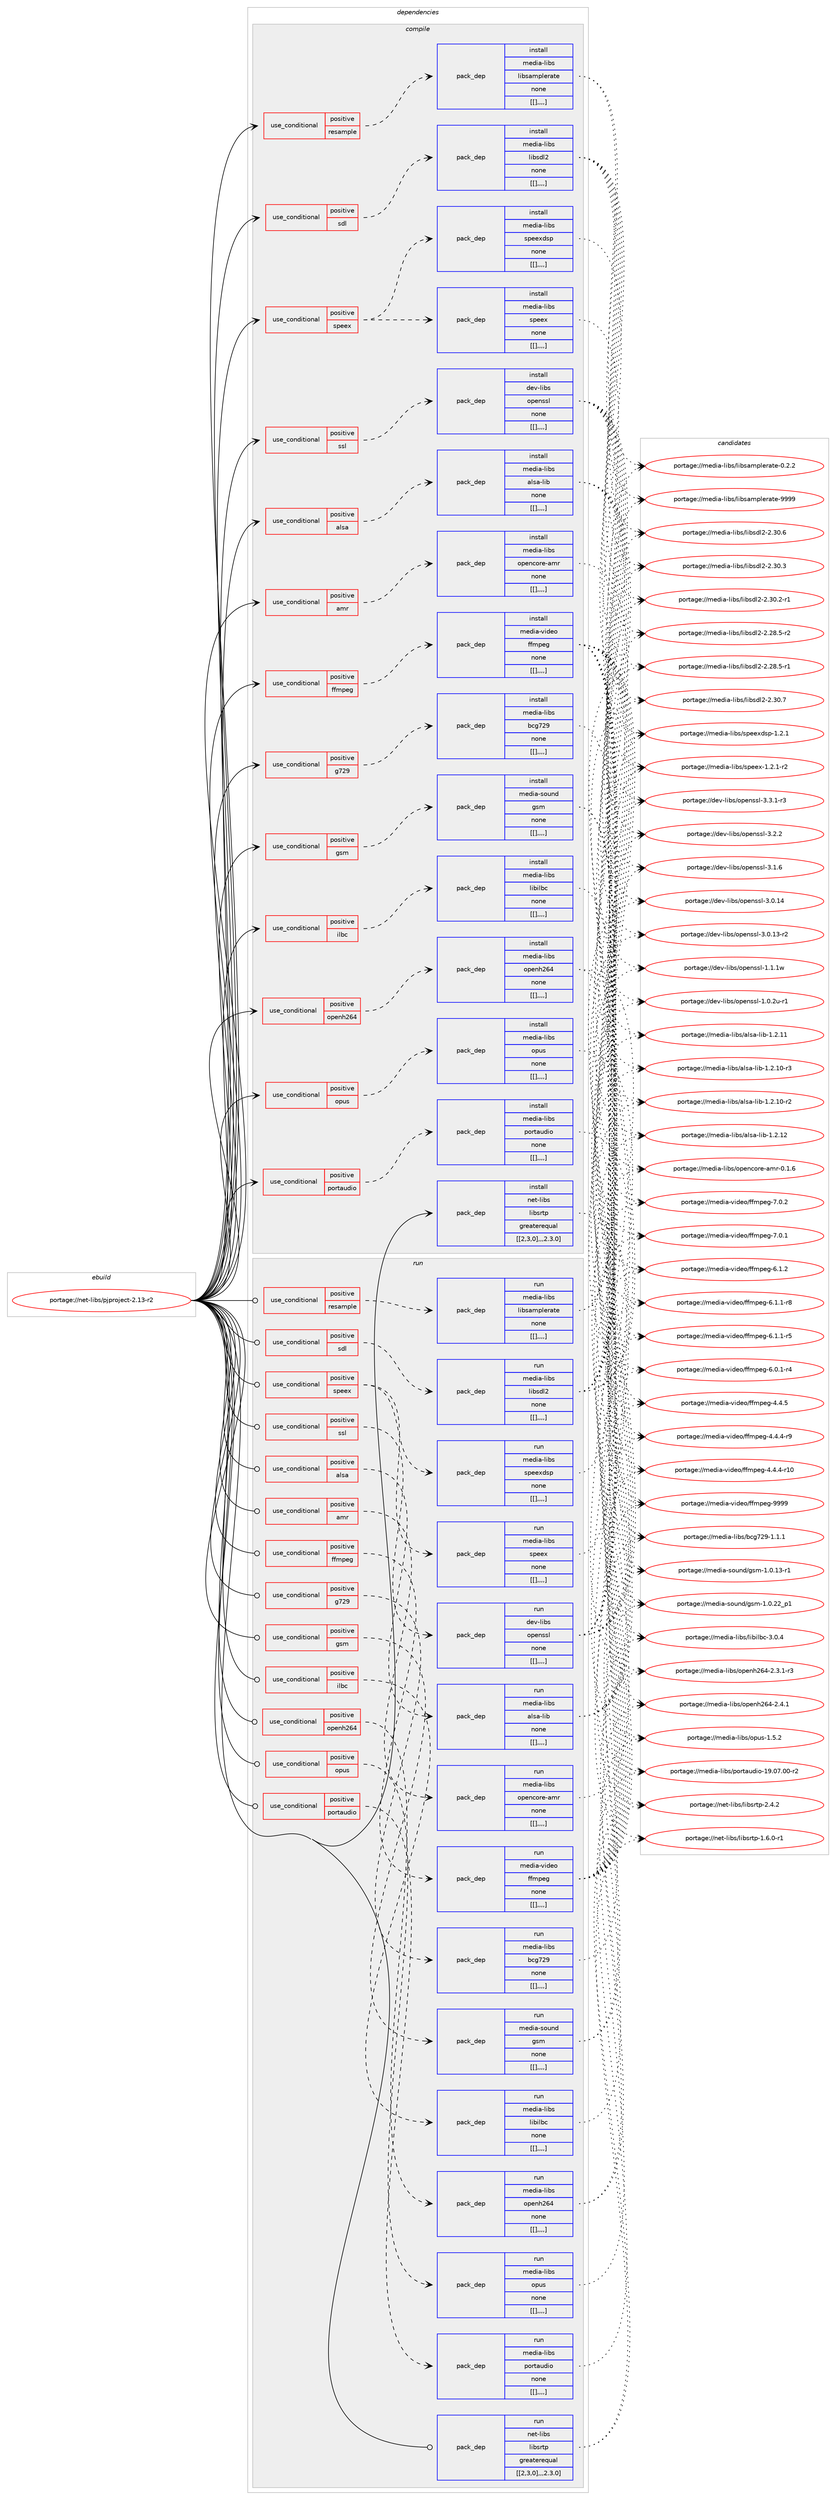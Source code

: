 digraph prolog {

# *************
# Graph options
# *************

newrank=true;
concentrate=true;
compound=true;
graph [rankdir=LR,fontname=Helvetica,fontsize=10,ranksep=1.5];#, ranksep=2.5, nodesep=0.2];
edge  [arrowhead=vee];
node  [fontname=Helvetica,fontsize=10];

# **********
# The ebuild
# **********

subgraph cluster_leftcol {
color=gray;
label=<<i>ebuild</i>>;
id [label="portage://net-libs/pjproject-2.13-r2", color=red, width=4, href="../net-libs/pjproject-2.13-r2.svg"];
}

# ****************
# The dependencies
# ****************

subgraph cluster_midcol {
color=gray;
label=<<i>dependencies</i>>;
subgraph cluster_compile {
fillcolor="#eeeeee";
style=filled;
label=<<i>compile</i>>;
subgraph cond99229 {
dependency380395 [label=<<TABLE BORDER="0" CELLBORDER="1" CELLSPACING="0" CELLPADDING="4"><TR><TD ROWSPAN="3" CELLPADDING="10">use_conditional</TD></TR><TR><TD>positive</TD></TR><TR><TD>alsa</TD></TR></TABLE>>, shape=none, color=red];
subgraph pack278345 {
dependency380396 [label=<<TABLE BORDER="0" CELLBORDER="1" CELLSPACING="0" CELLPADDING="4" WIDTH="220"><TR><TD ROWSPAN="6" CELLPADDING="30">pack_dep</TD></TR><TR><TD WIDTH="110">install</TD></TR><TR><TD>media-libs</TD></TR><TR><TD>alsa-lib</TD></TR><TR><TD>none</TD></TR><TR><TD>[[],,,,]</TD></TR></TABLE>>, shape=none, color=blue];
}
dependency380395:e -> dependency380396:w [weight=20,style="dashed",arrowhead="vee"];
}
id:e -> dependency380395:w [weight=20,style="solid",arrowhead="vee"];
subgraph cond99230 {
dependency380397 [label=<<TABLE BORDER="0" CELLBORDER="1" CELLSPACING="0" CELLPADDING="4"><TR><TD ROWSPAN="3" CELLPADDING="10">use_conditional</TD></TR><TR><TD>positive</TD></TR><TR><TD>amr</TD></TR></TABLE>>, shape=none, color=red];
subgraph pack278346 {
dependency380398 [label=<<TABLE BORDER="0" CELLBORDER="1" CELLSPACING="0" CELLPADDING="4" WIDTH="220"><TR><TD ROWSPAN="6" CELLPADDING="30">pack_dep</TD></TR><TR><TD WIDTH="110">install</TD></TR><TR><TD>media-libs</TD></TR><TR><TD>opencore-amr</TD></TR><TR><TD>none</TD></TR><TR><TD>[[],,,,]</TD></TR></TABLE>>, shape=none, color=blue];
}
dependency380397:e -> dependency380398:w [weight=20,style="dashed",arrowhead="vee"];
}
id:e -> dependency380397:w [weight=20,style="solid",arrowhead="vee"];
subgraph cond99231 {
dependency380399 [label=<<TABLE BORDER="0" CELLBORDER="1" CELLSPACING="0" CELLPADDING="4"><TR><TD ROWSPAN="3" CELLPADDING="10">use_conditional</TD></TR><TR><TD>positive</TD></TR><TR><TD>ffmpeg</TD></TR></TABLE>>, shape=none, color=red];
subgraph pack278347 {
dependency380400 [label=<<TABLE BORDER="0" CELLBORDER="1" CELLSPACING="0" CELLPADDING="4" WIDTH="220"><TR><TD ROWSPAN="6" CELLPADDING="30">pack_dep</TD></TR><TR><TD WIDTH="110">install</TD></TR><TR><TD>media-video</TD></TR><TR><TD>ffmpeg</TD></TR><TR><TD>none</TD></TR><TR><TD>[[],,,,]</TD></TR></TABLE>>, shape=none, color=blue];
}
dependency380399:e -> dependency380400:w [weight=20,style="dashed",arrowhead="vee"];
}
id:e -> dependency380399:w [weight=20,style="solid",arrowhead="vee"];
subgraph cond99232 {
dependency380401 [label=<<TABLE BORDER="0" CELLBORDER="1" CELLSPACING="0" CELLPADDING="4"><TR><TD ROWSPAN="3" CELLPADDING="10">use_conditional</TD></TR><TR><TD>positive</TD></TR><TR><TD>g729</TD></TR></TABLE>>, shape=none, color=red];
subgraph pack278348 {
dependency380402 [label=<<TABLE BORDER="0" CELLBORDER="1" CELLSPACING="0" CELLPADDING="4" WIDTH="220"><TR><TD ROWSPAN="6" CELLPADDING="30">pack_dep</TD></TR><TR><TD WIDTH="110">install</TD></TR><TR><TD>media-libs</TD></TR><TR><TD>bcg729</TD></TR><TR><TD>none</TD></TR><TR><TD>[[],,,,]</TD></TR></TABLE>>, shape=none, color=blue];
}
dependency380401:e -> dependency380402:w [weight=20,style="dashed",arrowhead="vee"];
}
id:e -> dependency380401:w [weight=20,style="solid",arrowhead="vee"];
subgraph cond99233 {
dependency380403 [label=<<TABLE BORDER="0" CELLBORDER="1" CELLSPACING="0" CELLPADDING="4"><TR><TD ROWSPAN="3" CELLPADDING="10">use_conditional</TD></TR><TR><TD>positive</TD></TR><TR><TD>gsm</TD></TR></TABLE>>, shape=none, color=red];
subgraph pack278349 {
dependency380404 [label=<<TABLE BORDER="0" CELLBORDER="1" CELLSPACING="0" CELLPADDING="4" WIDTH="220"><TR><TD ROWSPAN="6" CELLPADDING="30">pack_dep</TD></TR><TR><TD WIDTH="110">install</TD></TR><TR><TD>media-sound</TD></TR><TR><TD>gsm</TD></TR><TR><TD>none</TD></TR><TR><TD>[[],,,,]</TD></TR></TABLE>>, shape=none, color=blue];
}
dependency380403:e -> dependency380404:w [weight=20,style="dashed",arrowhead="vee"];
}
id:e -> dependency380403:w [weight=20,style="solid",arrowhead="vee"];
subgraph cond99234 {
dependency380405 [label=<<TABLE BORDER="0" CELLBORDER="1" CELLSPACING="0" CELLPADDING="4"><TR><TD ROWSPAN="3" CELLPADDING="10">use_conditional</TD></TR><TR><TD>positive</TD></TR><TR><TD>ilbc</TD></TR></TABLE>>, shape=none, color=red];
subgraph pack278350 {
dependency380406 [label=<<TABLE BORDER="0" CELLBORDER="1" CELLSPACING="0" CELLPADDING="4" WIDTH="220"><TR><TD ROWSPAN="6" CELLPADDING="30">pack_dep</TD></TR><TR><TD WIDTH="110">install</TD></TR><TR><TD>media-libs</TD></TR><TR><TD>libilbc</TD></TR><TR><TD>none</TD></TR><TR><TD>[[],,,,]</TD></TR></TABLE>>, shape=none, color=blue];
}
dependency380405:e -> dependency380406:w [weight=20,style="dashed",arrowhead="vee"];
}
id:e -> dependency380405:w [weight=20,style="solid",arrowhead="vee"];
subgraph cond99235 {
dependency380407 [label=<<TABLE BORDER="0" CELLBORDER="1" CELLSPACING="0" CELLPADDING="4"><TR><TD ROWSPAN="3" CELLPADDING="10">use_conditional</TD></TR><TR><TD>positive</TD></TR><TR><TD>openh264</TD></TR></TABLE>>, shape=none, color=red];
subgraph pack278351 {
dependency380408 [label=<<TABLE BORDER="0" CELLBORDER="1" CELLSPACING="0" CELLPADDING="4" WIDTH="220"><TR><TD ROWSPAN="6" CELLPADDING="30">pack_dep</TD></TR><TR><TD WIDTH="110">install</TD></TR><TR><TD>media-libs</TD></TR><TR><TD>openh264</TD></TR><TR><TD>none</TD></TR><TR><TD>[[],,,,]</TD></TR></TABLE>>, shape=none, color=blue];
}
dependency380407:e -> dependency380408:w [weight=20,style="dashed",arrowhead="vee"];
}
id:e -> dependency380407:w [weight=20,style="solid",arrowhead="vee"];
subgraph cond99236 {
dependency380409 [label=<<TABLE BORDER="0" CELLBORDER="1" CELLSPACING="0" CELLPADDING="4"><TR><TD ROWSPAN="3" CELLPADDING="10">use_conditional</TD></TR><TR><TD>positive</TD></TR><TR><TD>opus</TD></TR></TABLE>>, shape=none, color=red];
subgraph pack278352 {
dependency380410 [label=<<TABLE BORDER="0" CELLBORDER="1" CELLSPACING="0" CELLPADDING="4" WIDTH="220"><TR><TD ROWSPAN="6" CELLPADDING="30">pack_dep</TD></TR><TR><TD WIDTH="110">install</TD></TR><TR><TD>media-libs</TD></TR><TR><TD>opus</TD></TR><TR><TD>none</TD></TR><TR><TD>[[],,,,]</TD></TR></TABLE>>, shape=none, color=blue];
}
dependency380409:e -> dependency380410:w [weight=20,style="dashed",arrowhead="vee"];
}
id:e -> dependency380409:w [weight=20,style="solid",arrowhead="vee"];
subgraph cond99237 {
dependency380411 [label=<<TABLE BORDER="0" CELLBORDER="1" CELLSPACING="0" CELLPADDING="4"><TR><TD ROWSPAN="3" CELLPADDING="10">use_conditional</TD></TR><TR><TD>positive</TD></TR><TR><TD>portaudio</TD></TR></TABLE>>, shape=none, color=red];
subgraph pack278353 {
dependency380412 [label=<<TABLE BORDER="0" CELLBORDER="1" CELLSPACING="0" CELLPADDING="4" WIDTH="220"><TR><TD ROWSPAN="6" CELLPADDING="30">pack_dep</TD></TR><TR><TD WIDTH="110">install</TD></TR><TR><TD>media-libs</TD></TR><TR><TD>portaudio</TD></TR><TR><TD>none</TD></TR><TR><TD>[[],,,,]</TD></TR></TABLE>>, shape=none, color=blue];
}
dependency380411:e -> dependency380412:w [weight=20,style="dashed",arrowhead="vee"];
}
id:e -> dependency380411:w [weight=20,style="solid",arrowhead="vee"];
subgraph cond99238 {
dependency380413 [label=<<TABLE BORDER="0" CELLBORDER="1" CELLSPACING="0" CELLPADDING="4"><TR><TD ROWSPAN="3" CELLPADDING="10">use_conditional</TD></TR><TR><TD>positive</TD></TR><TR><TD>resample</TD></TR></TABLE>>, shape=none, color=red];
subgraph pack278354 {
dependency380414 [label=<<TABLE BORDER="0" CELLBORDER="1" CELLSPACING="0" CELLPADDING="4" WIDTH="220"><TR><TD ROWSPAN="6" CELLPADDING="30">pack_dep</TD></TR><TR><TD WIDTH="110">install</TD></TR><TR><TD>media-libs</TD></TR><TR><TD>libsamplerate</TD></TR><TR><TD>none</TD></TR><TR><TD>[[],,,,]</TD></TR></TABLE>>, shape=none, color=blue];
}
dependency380413:e -> dependency380414:w [weight=20,style="dashed",arrowhead="vee"];
}
id:e -> dependency380413:w [weight=20,style="solid",arrowhead="vee"];
subgraph cond99239 {
dependency380415 [label=<<TABLE BORDER="0" CELLBORDER="1" CELLSPACING="0" CELLPADDING="4"><TR><TD ROWSPAN="3" CELLPADDING="10">use_conditional</TD></TR><TR><TD>positive</TD></TR><TR><TD>sdl</TD></TR></TABLE>>, shape=none, color=red];
subgraph pack278355 {
dependency380416 [label=<<TABLE BORDER="0" CELLBORDER="1" CELLSPACING="0" CELLPADDING="4" WIDTH="220"><TR><TD ROWSPAN="6" CELLPADDING="30">pack_dep</TD></TR><TR><TD WIDTH="110">install</TD></TR><TR><TD>media-libs</TD></TR><TR><TD>libsdl2</TD></TR><TR><TD>none</TD></TR><TR><TD>[[],,,,]</TD></TR></TABLE>>, shape=none, color=blue];
}
dependency380415:e -> dependency380416:w [weight=20,style="dashed",arrowhead="vee"];
}
id:e -> dependency380415:w [weight=20,style="solid",arrowhead="vee"];
subgraph cond99240 {
dependency380417 [label=<<TABLE BORDER="0" CELLBORDER="1" CELLSPACING="0" CELLPADDING="4"><TR><TD ROWSPAN="3" CELLPADDING="10">use_conditional</TD></TR><TR><TD>positive</TD></TR><TR><TD>speex</TD></TR></TABLE>>, shape=none, color=red];
subgraph pack278356 {
dependency380418 [label=<<TABLE BORDER="0" CELLBORDER="1" CELLSPACING="0" CELLPADDING="4" WIDTH="220"><TR><TD ROWSPAN="6" CELLPADDING="30">pack_dep</TD></TR><TR><TD WIDTH="110">install</TD></TR><TR><TD>media-libs</TD></TR><TR><TD>speex</TD></TR><TR><TD>none</TD></TR><TR><TD>[[],,,,]</TD></TR></TABLE>>, shape=none, color=blue];
}
dependency380417:e -> dependency380418:w [weight=20,style="dashed",arrowhead="vee"];
subgraph pack278357 {
dependency380419 [label=<<TABLE BORDER="0" CELLBORDER="1" CELLSPACING="0" CELLPADDING="4" WIDTH="220"><TR><TD ROWSPAN="6" CELLPADDING="30">pack_dep</TD></TR><TR><TD WIDTH="110">install</TD></TR><TR><TD>media-libs</TD></TR><TR><TD>speexdsp</TD></TR><TR><TD>none</TD></TR><TR><TD>[[],,,,]</TD></TR></TABLE>>, shape=none, color=blue];
}
dependency380417:e -> dependency380419:w [weight=20,style="dashed",arrowhead="vee"];
}
id:e -> dependency380417:w [weight=20,style="solid",arrowhead="vee"];
subgraph cond99241 {
dependency380420 [label=<<TABLE BORDER="0" CELLBORDER="1" CELLSPACING="0" CELLPADDING="4"><TR><TD ROWSPAN="3" CELLPADDING="10">use_conditional</TD></TR><TR><TD>positive</TD></TR><TR><TD>ssl</TD></TR></TABLE>>, shape=none, color=red];
subgraph pack278358 {
dependency380421 [label=<<TABLE BORDER="0" CELLBORDER="1" CELLSPACING="0" CELLPADDING="4" WIDTH="220"><TR><TD ROWSPAN="6" CELLPADDING="30">pack_dep</TD></TR><TR><TD WIDTH="110">install</TD></TR><TR><TD>dev-libs</TD></TR><TR><TD>openssl</TD></TR><TR><TD>none</TD></TR><TR><TD>[[],,,,]</TD></TR></TABLE>>, shape=none, color=blue];
}
dependency380420:e -> dependency380421:w [weight=20,style="dashed",arrowhead="vee"];
}
id:e -> dependency380420:w [weight=20,style="solid",arrowhead="vee"];
subgraph pack278359 {
dependency380422 [label=<<TABLE BORDER="0" CELLBORDER="1" CELLSPACING="0" CELLPADDING="4" WIDTH="220"><TR><TD ROWSPAN="6" CELLPADDING="30">pack_dep</TD></TR><TR><TD WIDTH="110">install</TD></TR><TR><TD>net-libs</TD></TR><TR><TD>libsrtp</TD></TR><TR><TD>greaterequal</TD></TR><TR><TD>[[2,3,0],,,2.3.0]</TD></TR></TABLE>>, shape=none, color=blue];
}
id:e -> dependency380422:w [weight=20,style="solid",arrowhead="vee"];
}
subgraph cluster_compileandrun {
fillcolor="#eeeeee";
style=filled;
label=<<i>compile and run</i>>;
}
subgraph cluster_run {
fillcolor="#eeeeee";
style=filled;
label=<<i>run</i>>;
subgraph cond99242 {
dependency380423 [label=<<TABLE BORDER="0" CELLBORDER="1" CELLSPACING="0" CELLPADDING="4"><TR><TD ROWSPAN="3" CELLPADDING="10">use_conditional</TD></TR><TR><TD>positive</TD></TR><TR><TD>alsa</TD></TR></TABLE>>, shape=none, color=red];
subgraph pack278360 {
dependency380424 [label=<<TABLE BORDER="0" CELLBORDER="1" CELLSPACING="0" CELLPADDING="4" WIDTH="220"><TR><TD ROWSPAN="6" CELLPADDING="30">pack_dep</TD></TR><TR><TD WIDTH="110">run</TD></TR><TR><TD>media-libs</TD></TR><TR><TD>alsa-lib</TD></TR><TR><TD>none</TD></TR><TR><TD>[[],,,,]</TD></TR></TABLE>>, shape=none, color=blue];
}
dependency380423:e -> dependency380424:w [weight=20,style="dashed",arrowhead="vee"];
}
id:e -> dependency380423:w [weight=20,style="solid",arrowhead="odot"];
subgraph cond99243 {
dependency380425 [label=<<TABLE BORDER="0" CELLBORDER="1" CELLSPACING="0" CELLPADDING="4"><TR><TD ROWSPAN="3" CELLPADDING="10">use_conditional</TD></TR><TR><TD>positive</TD></TR><TR><TD>amr</TD></TR></TABLE>>, shape=none, color=red];
subgraph pack278361 {
dependency380426 [label=<<TABLE BORDER="0" CELLBORDER="1" CELLSPACING="0" CELLPADDING="4" WIDTH="220"><TR><TD ROWSPAN="6" CELLPADDING="30">pack_dep</TD></TR><TR><TD WIDTH="110">run</TD></TR><TR><TD>media-libs</TD></TR><TR><TD>opencore-amr</TD></TR><TR><TD>none</TD></TR><TR><TD>[[],,,,]</TD></TR></TABLE>>, shape=none, color=blue];
}
dependency380425:e -> dependency380426:w [weight=20,style="dashed",arrowhead="vee"];
}
id:e -> dependency380425:w [weight=20,style="solid",arrowhead="odot"];
subgraph cond99244 {
dependency380427 [label=<<TABLE BORDER="0" CELLBORDER="1" CELLSPACING="0" CELLPADDING="4"><TR><TD ROWSPAN="3" CELLPADDING="10">use_conditional</TD></TR><TR><TD>positive</TD></TR><TR><TD>ffmpeg</TD></TR></TABLE>>, shape=none, color=red];
subgraph pack278362 {
dependency380428 [label=<<TABLE BORDER="0" CELLBORDER="1" CELLSPACING="0" CELLPADDING="4" WIDTH="220"><TR><TD ROWSPAN="6" CELLPADDING="30">pack_dep</TD></TR><TR><TD WIDTH="110">run</TD></TR><TR><TD>media-video</TD></TR><TR><TD>ffmpeg</TD></TR><TR><TD>none</TD></TR><TR><TD>[[],,,,]</TD></TR></TABLE>>, shape=none, color=blue];
}
dependency380427:e -> dependency380428:w [weight=20,style="dashed",arrowhead="vee"];
}
id:e -> dependency380427:w [weight=20,style="solid",arrowhead="odot"];
subgraph cond99245 {
dependency380429 [label=<<TABLE BORDER="0" CELLBORDER="1" CELLSPACING="0" CELLPADDING="4"><TR><TD ROWSPAN="3" CELLPADDING="10">use_conditional</TD></TR><TR><TD>positive</TD></TR><TR><TD>g729</TD></TR></TABLE>>, shape=none, color=red];
subgraph pack278363 {
dependency380430 [label=<<TABLE BORDER="0" CELLBORDER="1" CELLSPACING="0" CELLPADDING="4" WIDTH="220"><TR><TD ROWSPAN="6" CELLPADDING="30">pack_dep</TD></TR><TR><TD WIDTH="110">run</TD></TR><TR><TD>media-libs</TD></TR><TR><TD>bcg729</TD></TR><TR><TD>none</TD></TR><TR><TD>[[],,,,]</TD></TR></TABLE>>, shape=none, color=blue];
}
dependency380429:e -> dependency380430:w [weight=20,style="dashed",arrowhead="vee"];
}
id:e -> dependency380429:w [weight=20,style="solid",arrowhead="odot"];
subgraph cond99246 {
dependency380431 [label=<<TABLE BORDER="0" CELLBORDER="1" CELLSPACING="0" CELLPADDING="4"><TR><TD ROWSPAN="3" CELLPADDING="10">use_conditional</TD></TR><TR><TD>positive</TD></TR><TR><TD>gsm</TD></TR></TABLE>>, shape=none, color=red];
subgraph pack278364 {
dependency380432 [label=<<TABLE BORDER="0" CELLBORDER="1" CELLSPACING="0" CELLPADDING="4" WIDTH="220"><TR><TD ROWSPAN="6" CELLPADDING="30">pack_dep</TD></TR><TR><TD WIDTH="110">run</TD></TR><TR><TD>media-sound</TD></TR><TR><TD>gsm</TD></TR><TR><TD>none</TD></TR><TR><TD>[[],,,,]</TD></TR></TABLE>>, shape=none, color=blue];
}
dependency380431:e -> dependency380432:w [weight=20,style="dashed",arrowhead="vee"];
}
id:e -> dependency380431:w [weight=20,style="solid",arrowhead="odot"];
subgraph cond99247 {
dependency380433 [label=<<TABLE BORDER="0" CELLBORDER="1" CELLSPACING="0" CELLPADDING="4"><TR><TD ROWSPAN="3" CELLPADDING="10">use_conditional</TD></TR><TR><TD>positive</TD></TR><TR><TD>ilbc</TD></TR></TABLE>>, shape=none, color=red];
subgraph pack278365 {
dependency380434 [label=<<TABLE BORDER="0" CELLBORDER="1" CELLSPACING="0" CELLPADDING="4" WIDTH="220"><TR><TD ROWSPAN="6" CELLPADDING="30">pack_dep</TD></TR><TR><TD WIDTH="110">run</TD></TR><TR><TD>media-libs</TD></TR><TR><TD>libilbc</TD></TR><TR><TD>none</TD></TR><TR><TD>[[],,,,]</TD></TR></TABLE>>, shape=none, color=blue];
}
dependency380433:e -> dependency380434:w [weight=20,style="dashed",arrowhead="vee"];
}
id:e -> dependency380433:w [weight=20,style="solid",arrowhead="odot"];
subgraph cond99248 {
dependency380435 [label=<<TABLE BORDER="0" CELLBORDER="1" CELLSPACING="0" CELLPADDING="4"><TR><TD ROWSPAN="3" CELLPADDING="10">use_conditional</TD></TR><TR><TD>positive</TD></TR><TR><TD>openh264</TD></TR></TABLE>>, shape=none, color=red];
subgraph pack278366 {
dependency380436 [label=<<TABLE BORDER="0" CELLBORDER="1" CELLSPACING="0" CELLPADDING="4" WIDTH="220"><TR><TD ROWSPAN="6" CELLPADDING="30">pack_dep</TD></TR><TR><TD WIDTH="110">run</TD></TR><TR><TD>media-libs</TD></TR><TR><TD>openh264</TD></TR><TR><TD>none</TD></TR><TR><TD>[[],,,,]</TD></TR></TABLE>>, shape=none, color=blue];
}
dependency380435:e -> dependency380436:w [weight=20,style="dashed",arrowhead="vee"];
}
id:e -> dependency380435:w [weight=20,style="solid",arrowhead="odot"];
subgraph cond99249 {
dependency380437 [label=<<TABLE BORDER="0" CELLBORDER="1" CELLSPACING="0" CELLPADDING="4"><TR><TD ROWSPAN="3" CELLPADDING="10">use_conditional</TD></TR><TR><TD>positive</TD></TR><TR><TD>opus</TD></TR></TABLE>>, shape=none, color=red];
subgraph pack278367 {
dependency380438 [label=<<TABLE BORDER="0" CELLBORDER="1" CELLSPACING="0" CELLPADDING="4" WIDTH="220"><TR><TD ROWSPAN="6" CELLPADDING="30">pack_dep</TD></TR><TR><TD WIDTH="110">run</TD></TR><TR><TD>media-libs</TD></TR><TR><TD>opus</TD></TR><TR><TD>none</TD></TR><TR><TD>[[],,,,]</TD></TR></TABLE>>, shape=none, color=blue];
}
dependency380437:e -> dependency380438:w [weight=20,style="dashed",arrowhead="vee"];
}
id:e -> dependency380437:w [weight=20,style="solid",arrowhead="odot"];
subgraph cond99250 {
dependency380439 [label=<<TABLE BORDER="0" CELLBORDER="1" CELLSPACING="0" CELLPADDING="4"><TR><TD ROWSPAN="3" CELLPADDING="10">use_conditional</TD></TR><TR><TD>positive</TD></TR><TR><TD>portaudio</TD></TR></TABLE>>, shape=none, color=red];
subgraph pack278368 {
dependency380440 [label=<<TABLE BORDER="0" CELLBORDER="1" CELLSPACING="0" CELLPADDING="4" WIDTH="220"><TR><TD ROWSPAN="6" CELLPADDING="30">pack_dep</TD></TR><TR><TD WIDTH="110">run</TD></TR><TR><TD>media-libs</TD></TR><TR><TD>portaudio</TD></TR><TR><TD>none</TD></TR><TR><TD>[[],,,,]</TD></TR></TABLE>>, shape=none, color=blue];
}
dependency380439:e -> dependency380440:w [weight=20,style="dashed",arrowhead="vee"];
}
id:e -> dependency380439:w [weight=20,style="solid",arrowhead="odot"];
subgraph cond99251 {
dependency380441 [label=<<TABLE BORDER="0" CELLBORDER="1" CELLSPACING="0" CELLPADDING="4"><TR><TD ROWSPAN="3" CELLPADDING="10">use_conditional</TD></TR><TR><TD>positive</TD></TR><TR><TD>resample</TD></TR></TABLE>>, shape=none, color=red];
subgraph pack278369 {
dependency380442 [label=<<TABLE BORDER="0" CELLBORDER="1" CELLSPACING="0" CELLPADDING="4" WIDTH="220"><TR><TD ROWSPAN="6" CELLPADDING="30">pack_dep</TD></TR><TR><TD WIDTH="110">run</TD></TR><TR><TD>media-libs</TD></TR><TR><TD>libsamplerate</TD></TR><TR><TD>none</TD></TR><TR><TD>[[],,,,]</TD></TR></TABLE>>, shape=none, color=blue];
}
dependency380441:e -> dependency380442:w [weight=20,style="dashed",arrowhead="vee"];
}
id:e -> dependency380441:w [weight=20,style="solid",arrowhead="odot"];
subgraph cond99252 {
dependency380443 [label=<<TABLE BORDER="0" CELLBORDER="1" CELLSPACING="0" CELLPADDING="4"><TR><TD ROWSPAN="3" CELLPADDING="10">use_conditional</TD></TR><TR><TD>positive</TD></TR><TR><TD>sdl</TD></TR></TABLE>>, shape=none, color=red];
subgraph pack278370 {
dependency380444 [label=<<TABLE BORDER="0" CELLBORDER="1" CELLSPACING="0" CELLPADDING="4" WIDTH="220"><TR><TD ROWSPAN="6" CELLPADDING="30">pack_dep</TD></TR><TR><TD WIDTH="110">run</TD></TR><TR><TD>media-libs</TD></TR><TR><TD>libsdl2</TD></TR><TR><TD>none</TD></TR><TR><TD>[[],,,,]</TD></TR></TABLE>>, shape=none, color=blue];
}
dependency380443:e -> dependency380444:w [weight=20,style="dashed",arrowhead="vee"];
}
id:e -> dependency380443:w [weight=20,style="solid",arrowhead="odot"];
subgraph cond99253 {
dependency380445 [label=<<TABLE BORDER="0" CELLBORDER="1" CELLSPACING="0" CELLPADDING="4"><TR><TD ROWSPAN="3" CELLPADDING="10">use_conditional</TD></TR><TR><TD>positive</TD></TR><TR><TD>speex</TD></TR></TABLE>>, shape=none, color=red];
subgraph pack278371 {
dependency380446 [label=<<TABLE BORDER="0" CELLBORDER="1" CELLSPACING="0" CELLPADDING="4" WIDTH="220"><TR><TD ROWSPAN="6" CELLPADDING="30">pack_dep</TD></TR><TR><TD WIDTH="110">run</TD></TR><TR><TD>media-libs</TD></TR><TR><TD>speex</TD></TR><TR><TD>none</TD></TR><TR><TD>[[],,,,]</TD></TR></TABLE>>, shape=none, color=blue];
}
dependency380445:e -> dependency380446:w [weight=20,style="dashed",arrowhead="vee"];
subgraph pack278372 {
dependency380447 [label=<<TABLE BORDER="0" CELLBORDER="1" CELLSPACING="0" CELLPADDING="4" WIDTH="220"><TR><TD ROWSPAN="6" CELLPADDING="30">pack_dep</TD></TR><TR><TD WIDTH="110">run</TD></TR><TR><TD>media-libs</TD></TR><TR><TD>speexdsp</TD></TR><TR><TD>none</TD></TR><TR><TD>[[],,,,]</TD></TR></TABLE>>, shape=none, color=blue];
}
dependency380445:e -> dependency380447:w [weight=20,style="dashed",arrowhead="vee"];
}
id:e -> dependency380445:w [weight=20,style="solid",arrowhead="odot"];
subgraph cond99254 {
dependency380448 [label=<<TABLE BORDER="0" CELLBORDER="1" CELLSPACING="0" CELLPADDING="4"><TR><TD ROWSPAN="3" CELLPADDING="10">use_conditional</TD></TR><TR><TD>positive</TD></TR><TR><TD>ssl</TD></TR></TABLE>>, shape=none, color=red];
subgraph pack278373 {
dependency380449 [label=<<TABLE BORDER="0" CELLBORDER="1" CELLSPACING="0" CELLPADDING="4" WIDTH="220"><TR><TD ROWSPAN="6" CELLPADDING="30">pack_dep</TD></TR><TR><TD WIDTH="110">run</TD></TR><TR><TD>dev-libs</TD></TR><TR><TD>openssl</TD></TR><TR><TD>none</TD></TR><TR><TD>[[],,,,]</TD></TR></TABLE>>, shape=none, color=blue];
}
dependency380448:e -> dependency380449:w [weight=20,style="dashed",arrowhead="vee"];
}
id:e -> dependency380448:w [weight=20,style="solid",arrowhead="odot"];
subgraph pack278374 {
dependency380450 [label=<<TABLE BORDER="0" CELLBORDER="1" CELLSPACING="0" CELLPADDING="4" WIDTH="220"><TR><TD ROWSPAN="6" CELLPADDING="30">pack_dep</TD></TR><TR><TD WIDTH="110">run</TD></TR><TR><TD>net-libs</TD></TR><TR><TD>libsrtp</TD></TR><TR><TD>greaterequal</TD></TR><TR><TD>[[2,3,0],,,2.3.0]</TD></TR></TABLE>>, shape=none, color=blue];
}
id:e -> dependency380450:w [weight=20,style="solid",arrowhead="odot"];
}
}

# **************
# The candidates
# **************

subgraph cluster_choices {
rank=same;
color=gray;
label=<<i>candidates</i>>;

subgraph choice278345 {
color=black;
nodesep=1;
choice109101100105974510810598115479710811597451081059845494650464950 [label="portage://media-libs/alsa-lib-1.2.12", color=red, width=4,href="../media-libs/alsa-lib-1.2.12.svg"];
choice109101100105974510810598115479710811597451081059845494650464949 [label="portage://media-libs/alsa-lib-1.2.11", color=red, width=4,href="../media-libs/alsa-lib-1.2.11.svg"];
choice1091011001059745108105981154797108115974510810598454946504649484511451 [label="portage://media-libs/alsa-lib-1.2.10-r3", color=red, width=4,href="../media-libs/alsa-lib-1.2.10-r3.svg"];
choice1091011001059745108105981154797108115974510810598454946504649484511450 [label="portage://media-libs/alsa-lib-1.2.10-r2", color=red, width=4,href="../media-libs/alsa-lib-1.2.10-r2.svg"];
dependency380396:e -> choice109101100105974510810598115479710811597451081059845494650464950:w [style=dotted,weight="100"];
dependency380396:e -> choice109101100105974510810598115479710811597451081059845494650464949:w [style=dotted,weight="100"];
dependency380396:e -> choice1091011001059745108105981154797108115974510810598454946504649484511451:w [style=dotted,weight="100"];
dependency380396:e -> choice1091011001059745108105981154797108115974510810598454946504649484511450:w [style=dotted,weight="100"];
}
subgraph choice278346 {
color=black;
nodesep=1;
choice10910110010597451081059811547111112101110991111141014597109114454846494654 [label="portage://media-libs/opencore-amr-0.1.6", color=red, width=4,href="../media-libs/opencore-amr-0.1.6.svg"];
dependency380398:e -> choice10910110010597451081059811547111112101110991111141014597109114454846494654:w [style=dotted,weight="100"];
}
subgraph choice278347 {
color=black;
nodesep=1;
choice1091011001059745118105100101111471021021091121011034557575757 [label="portage://media-video/ffmpeg-9999", color=red, width=4,href="../media-video/ffmpeg-9999.svg"];
choice109101100105974511810510010111147102102109112101103455546484650 [label="portage://media-video/ffmpeg-7.0.2", color=red, width=4,href="../media-video/ffmpeg-7.0.2.svg"];
choice109101100105974511810510010111147102102109112101103455546484649 [label="portage://media-video/ffmpeg-7.0.1", color=red, width=4,href="../media-video/ffmpeg-7.0.1.svg"];
choice109101100105974511810510010111147102102109112101103455446494650 [label="portage://media-video/ffmpeg-6.1.2", color=red, width=4,href="../media-video/ffmpeg-6.1.2.svg"];
choice1091011001059745118105100101111471021021091121011034554464946494511456 [label="portage://media-video/ffmpeg-6.1.1-r8", color=red, width=4,href="../media-video/ffmpeg-6.1.1-r8.svg"];
choice1091011001059745118105100101111471021021091121011034554464946494511453 [label="portage://media-video/ffmpeg-6.1.1-r5", color=red, width=4,href="../media-video/ffmpeg-6.1.1-r5.svg"];
choice1091011001059745118105100101111471021021091121011034554464846494511452 [label="portage://media-video/ffmpeg-6.0.1-r4", color=red, width=4,href="../media-video/ffmpeg-6.0.1-r4.svg"];
choice109101100105974511810510010111147102102109112101103455246524653 [label="portage://media-video/ffmpeg-4.4.5", color=red, width=4,href="../media-video/ffmpeg-4.4.5.svg"];
choice1091011001059745118105100101111471021021091121011034552465246524511457 [label="portage://media-video/ffmpeg-4.4.4-r9", color=red, width=4,href="../media-video/ffmpeg-4.4.4-r9.svg"];
choice109101100105974511810510010111147102102109112101103455246524652451144948 [label="portage://media-video/ffmpeg-4.4.4-r10", color=red, width=4,href="../media-video/ffmpeg-4.4.4-r10.svg"];
dependency380400:e -> choice1091011001059745118105100101111471021021091121011034557575757:w [style=dotted,weight="100"];
dependency380400:e -> choice109101100105974511810510010111147102102109112101103455546484650:w [style=dotted,weight="100"];
dependency380400:e -> choice109101100105974511810510010111147102102109112101103455546484649:w [style=dotted,weight="100"];
dependency380400:e -> choice109101100105974511810510010111147102102109112101103455446494650:w [style=dotted,weight="100"];
dependency380400:e -> choice1091011001059745118105100101111471021021091121011034554464946494511456:w [style=dotted,weight="100"];
dependency380400:e -> choice1091011001059745118105100101111471021021091121011034554464946494511453:w [style=dotted,weight="100"];
dependency380400:e -> choice1091011001059745118105100101111471021021091121011034554464846494511452:w [style=dotted,weight="100"];
dependency380400:e -> choice109101100105974511810510010111147102102109112101103455246524653:w [style=dotted,weight="100"];
dependency380400:e -> choice1091011001059745118105100101111471021021091121011034552465246524511457:w [style=dotted,weight="100"];
dependency380400:e -> choice109101100105974511810510010111147102102109112101103455246524652451144948:w [style=dotted,weight="100"];
}
subgraph choice278348 {
color=black;
nodesep=1;
choice109101100105974510810598115479899103555057454946494649 [label="portage://media-libs/bcg729-1.1.1", color=red, width=4,href="../media-libs/bcg729-1.1.1.svg"];
dependency380402:e -> choice109101100105974510810598115479899103555057454946494649:w [style=dotted,weight="100"];
}
subgraph choice278349 {
color=black;
nodesep=1;
choice109101100105974511511111711010047103115109454946484650509511249 [label="portage://media-sound/gsm-1.0.22_p1", color=red, width=4,href="../media-sound/gsm-1.0.22_p1.svg"];
choice109101100105974511511111711010047103115109454946484649514511449 [label="portage://media-sound/gsm-1.0.13-r1", color=red, width=4,href="../media-sound/gsm-1.0.13-r1.svg"];
dependency380404:e -> choice109101100105974511511111711010047103115109454946484650509511249:w [style=dotted,weight="100"];
dependency380404:e -> choice109101100105974511511111711010047103115109454946484649514511449:w [style=dotted,weight="100"];
}
subgraph choice278350 {
color=black;
nodesep=1;
choice10910110010597451081059811547108105981051089899455146484652 [label="portage://media-libs/libilbc-3.0.4", color=red, width=4,href="../media-libs/libilbc-3.0.4.svg"];
dependency380406:e -> choice10910110010597451081059811547108105981051089899455146484652:w [style=dotted,weight="100"];
}
subgraph choice278351 {
color=black;
nodesep=1;
choice10910110010597451081059811547111112101110104505452455046524649 [label="portage://media-libs/openh264-2.4.1", color=red, width=4,href="../media-libs/openh264-2.4.1.svg"];
choice109101100105974510810598115471111121011101045054524550465146494511451 [label="portage://media-libs/openh264-2.3.1-r3", color=red, width=4,href="../media-libs/openh264-2.3.1-r3.svg"];
dependency380408:e -> choice10910110010597451081059811547111112101110104505452455046524649:w [style=dotted,weight="100"];
dependency380408:e -> choice109101100105974510810598115471111121011101045054524550465146494511451:w [style=dotted,weight="100"];
}
subgraph choice278352 {
color=black;
nodesep=1;
choice10910110010597451081059811547111112117115454946534650 [label="portage://media-libs/opus-1.5.2", color=red, width=4,href="../media-libs/opus-1.5.2.svg"];
dependency380410:e -> choice10910110010597451081059811547111112117115454946534650:w [style=dotted,weight="100"];
}
subgraph choice278353 {
color=black;
nodesep=1;
choice10910110010597451081059811547112111114116971171001051114549574648554648484511450 [label="portage://media-libs/portaudio-19.07.00-r2", color=red, width=4,href="../media-libs/portaudio-19.07.00-r2.svg"];
dependency380412:e -> choice10910110010597451081059811547112111114116971171001051114549574648554648484511450:w [style=dotted,weight="100"];
}
subgraph choice278354 {
color=black;
nodesep=1;
choice109101100105974510810598115471081059811597109112108101114971161014557575757 [label="portage://media-libs/libsamplerate-9999", color=red, width=4,href="../media-libs/libsamplerate-9999.svg"];
choice10910110010597451081059811547108105981159710911210810111497116101454846504650 [label="portage://media-libs/libsamplerate-0.2.2", color=red, width=4,href="../media-libs/libsamplerate-0.2.2.svg"];
dependency380414:e -> choice109101100105974510810598115471081059811597109112108101114971161014557575757:w [style=dotted,weight="100"];
dependency380414:e -> choice10910110010597451081059811547108105981159710911210810111497116101454846504650:w [style=dotted,weight="100"];
}
subgraph choice278355 {
color=black;
nodesep=1;
choice10910110010597451081059811547108105981151001085045504651484655 [label="portage://media-libs/libsdl2-2.30.7", color=red, width=4,href="../media-libs/libsdl2-2.30.7.svg"];
choice10910110010597451081059811547108105981151001085045504651484654 [label="portage://media-libs/libsdl2-2.30.6", color=red, width=4,href="../media-libs/libsdl2-2.30.6.svg"];
choice10910110010597451081059811547108105981151001085045504651484651 [label="portage://media-libs/libsdl2-2.30.3", color=red, width=4,href="../media-libs/libsdl2-2.30.3.svg"];
choice109101100105974510810598115471081059811510010850455046514846504511449 [label="portage://media-libs/libsdl2-2.30.2-r1", color=red, width=4,href="../media-libs/libsdl2-2.30.2-r1.svg"];
choice109101100105974510810598115471081059811510010850455046505646534511450 [label="portage://media-libs/libsdl2-2.28.5-r2", color=red, width=4,href="../media-libs/libsdl2-2.28.5-r2.svg"];
choice109101100105974510810598115471081059811510010850455046505646534511449 [label="portage://media-libs/libsdl2-2.28.5-r1", color=red, width=4,href="../media-libs/libsdl2-2.28.5-r1.svg"];
dependency380416:e -> choice10910110010597451081059811547108105981151001085045504651484655:w [style=dotted,weight="100"];
dependency380416:e -> choice10910110010597451081059811547108105981151001085045504651484654:w [style=dotted,weight="100"];
dependency380416:e -> choice10910110010597451081059811547108105981151001085045504651484651:w [style=dotted,weight="100"];
dependency380416:e -> choice109101100105974510810598115471081059811510010850455046514846504511449:w [style=dotted,weight="100"];
dependency380416:e -> choice109101100105974510810598115471081059811510010850455046505646534511450:w [style=dotted,weight="100"];
dependency380416:e -> choice109101100105974510810598115471081059811510010850455046505646534511449:w [style=dotted,weight="100"];
}
subgraph choice278356 {
color=black;
nodesep=1;
choice109101100105974510810598115471151121011011204549465046494511450 [label="portage://media-libs/speex-1.2.1-r2", color=red, width=4,href="../media-libs/speex-1.2.1-r2.svg"];
dependency380418:e -> choice109101100105974510810598115471151121011011204549465046494511450:w [style=dotted,weight="100"];
}
subgraph choice278357 {
color=black;
nodesep=1;
choice10910110010597451081059811547115112101101120100115112454946504649 [label="portage://media-libs/speexdsp-1.2.1", color=red, width=4,href="../media-libs/speexdsp-1.2.1.svg"];
dependency380419:e -> choice10910110010597451081059811547115112101101120100115112454946504649:w [style=dotted,weight="100"];
}
subgraph choice278358 {
color=black;
nodesep=1;
choice1001011184510810598115471111121011101151151084551465146494511451 [label="portage://dev-libs/openssl-3.3.1-r3", color=red, width=4,href="../dev-libs/openssl-3.3.1-r3.svg"];
choice100101118451081059811547111112101110115115108455146504650 [label="portage://dev-libs/openssl-3.2.2", color=red, width=4,href="../dev-libs/openssl-3.2.2.svg"];
choice100101118451081059811547111112101110115115108455146494654 [label="portage://dev-libs/openssl-3.1.6", color=red, width=4,href="../dev-libs/openssl-3.1.6.svg"];
choice10010111845108105981154711111210111011511510845514648464952 [label="portage://dev-libs/openssl-3.0.14", color=red, width=4,href="../dev-libs/openssl-3.0.14.svg"];
choice100101118451081059811547111112101110115115108455146484649514511450 [label="portage://dev-libs/openssl-3.0.13-r2", color=red, width=4,href="../dev-libs/openssl-3.0.13-r2.svg"];
choice100101118451081059811547111112101110115115108454946494649119 [label="portage://dev-libs/openssl-1.1.1w", color=red, width=4,href="../dev-libs/openssl-1.1.1w.svg"];
choice1001011184510810598115471111121011101151151084549464846501174511449 [label="portage://dev-libs/openssl-1.0.2u-r1", color=red, width=4,href="../dev-libs/openssl-1.0.2u-r1.svg"];
dependency380421:e -> choice1001011184510810598115471111121011101151151084551465146494511451:w [style=dotted,weight="100"];
dependency380421:e -> choice100101118451081059811547111112101110115115108455146504650:w [style=dotted,weight="100"];
dependency380421:e -> choice100101118451081059811547111112101110115115108455146494654:w [style=dotted,weight="100"];
dependency380421:e -> choice10010111845108105981154711111210111011511510845514648464952:w [style=dotted,weight="100"];
dependency380421:e -> choice100101118451081059811547111112101110115115108455146484649514511450:w [style=dotted,weight="100"];
dependency380421:e -> choice100101118451081059811547111112101110115115108454946494649119:w [style=dotted,weight="100"];
dependency380421:e -> choice1001011184510810598115471111121011101151151084549464846501174511449:w [style=dotted,weight="100"];
}
subgraph choice278359 {
color=black;
nodesep=1;
choice11010111645108105981154710810598115114116112455046524650 [label="portage://net-libs/libsrtp-2.4.2", color=red, width=4,href="../net-libs/libsrtp-2.4.2.svg"];
choice110101116451081059811547108105981151141161124549465446484511449 [label="portage://net-libs/libsrtp-1.6.0-r1", color=red, width=4,href="../net-libs/libsrtp-1.6.0-r1.svg"];
dependency380422:e -> choice11010111645108105981154710810598115114116112455046524650:w [style=dotted,weight="100"];
dependency380422:e -> choice110101116451081059811547108105981151141161124549465446484511449:w [style=dotted,weight="100"];
}
subgraph choice278360 {
color=black;
nodesep=1;
choice109101100105974510810598115479710811597451081059845494650464950 [label="portage://media-libs/alsa-lib-1.2.12", color=red, width=4,href="../media-libs/alsa-lib-1.2.12.svg"];
choice109101100105974510810598115479710811597451081059845494650464949 [label="portage://media-libs/alsa-lib-1.2.11", color=red, width=4,href="../media-libs/alsa-lib-1.2.11.svg"];
choice1091011001059745108105981154797108115974510810598454946504649484511451 [label="portage://media-libs/alsa-lib-1.2.10-r3", color=red, width=4,href="../media-libs/alsa-lib-1.2.10-r3.svg"];
choice1091011001059745108105981154797108115974510810598454946504649484511450 [label="portage://media-libs/alsa-lib-1.2.10-r2", color=red, width=4,href="../media-libs/alsa-lib-1.2.10-r2.svg"];
dependency380424:e -> choice109101100105974510810598115479710811597451081059845494650464950:w [style=dotted,weight="100"];
dependency380424:e -> choice109101100105974510810598115479710811597451081059845494650464949:w [style=dotted,weight="100"];
dependency380424:e -> choice1091011001059745108105981154797108115974510810598454946504649484511451:w [style=dotted,weight="100"];
dependency380424:e -> choice1091011001059745108105981154797108115974510810598454946504649484511450:w [style=dotted,weight="100"];
}
subgraph choice278361 {
color=black;
nodesep=1;
choice10910110010597451081059811547111112101110991111141014597109114454846494654 [label="portage://media-libs/opencore-amr-0.1.6", color=red, width=4,href="../media-libs/opencore-amr-0.1.6.svg"];
dependency380426:e -> choice10910110010597451081059811547111112101110991111141014597109114454846494654:w [style=dotted,weight="100"];
}
subgraph choice278362 {
color=black;
nodesep=1;
choice1091011001059745118105100101111471021021091121011034557575757 [label="portage://media-video/ffmpeg-9999", color=red, width=4,href="../media-video/ffmpeg-9999.svg"];
choice109101100105974511810510010111147102102109112101103455546484650 [label="portage://media-video/ffmpeg-7.0.2", color=red, width=4,href="../media-video/ffmpeg-7.0.2.svg"];
choice109101100105974511810510010111147102102109112101103455546484649 [label="portage://media-video/ffmpeg-7.0.1", color=red, width=4,href="../media-video/ffmpeg-7.0.1.svg"];
choice109101100105974511810510010111147102102109112101103455446494650 [label="portage://media-video/ffmpeg-6.1.2", color=red, width=4,href="../media-video/ffmpeg-6.1.2.svg"];
choice1091011001059745118105100101111471021021091121011034554464946494511456 [label="portage://media-video/ffmpeg-6.1.1-r8", color=red, width=4,href="../media-video/ffmpeg-6.1.1-r8.svg"];
choice1091011001059745118105100101111471021021091121011034554464946494511453 [label="portage://media-video/ffmpeg-6.1.1-r5", color=red, width=4,href="../media-video/ffmpeg-6.1.1-r5.svg"];
choice1091011001059745118105100101111471021021091121011034554464846494511452 [label="portage://media-video/ffmpeg-6.0.1-r4", color=red, width=4,href="../media-video/ffmpeg-6.0.1-r4.svg"];
choice109101100105974511810510010111147102102109112101103455246524653 [label="portage://media-video/ffmpeg-4.4.5", color=red, width=4,href="../media-video/ffmpeg-4.4.5.svg"];
choice1091011001059745118105100101111471021021091121011034552465246524511457 [label="portage://media-video/ffmpeg-4.4.4-r9", color=red, width=4,href="../media-video/ffmpeg-4.4.4-r9.svg"];
choice109101100105974511810510010111147102102109112101103455246524652451144948 [label="portage://media-video/ffmpeg-4.4.4-r10", color=red, width=4,href="../media-video/ffmpeg-4.4.4-r10.svg"];
dependency380428:e -> choice1091011001059745118105100101111471021021091121011034557575757:w [style=dotted,weight="100"];
dependency380428:e -> choice109101100105974511810510010111147102102109112101103455546484650:w [style=dotted,weight="100"];
dependency380428:e -> choice109101100105974511810510010111147102102109112101103455546484649:w [style=dotted,weight="100"];
dependency380428:e -> choice109101100105974511810510010111147102102109112101103455446494650:w [style=dotted,weight="100"];
dependency380428:e -> choice1091011001059745118105100101111471021021091121011034554464946494511456:w [style=dotted,weight="100"];
dependency380428:e -> choice1091011001059745118105100101111471021021091121011034554464946494511453:w [style=dotted,weight="100"];
dependency380428:e -> choice1091011001059745118105100101111471021021091121011034554464846494511452:w [style=dotted,weight="100"];
dependency380428:e -> choice109101100105974511810510010111147102102109112101103455246524653:w [style=dotted,weight="100"];
dependency380428:e -> choice1091011001059745118105100101111471021021091121011034552465246524511457:w [style=dotted,weight="100"];
dependency380428:e -> choice109101100105974511810510010111147102102109112101103455246524652451144948:w [style=dotted,weight="100"];
}
subgraph choice278363 {
color=black;
nodesep=1;
choice109101100105974510810598115479899103555057454946494649 [label="portage://media-libs/bcg729-1.1.1", color=red, width=4,href="../media-libs/bcg729-1.1.1.svg"];
dependency380430:e -> choice109101100105974510810598115479899103555057454946494649:w [style=dotted,weight="100"];
}
subgraph choice278364 {
color=black;
nodesep=1;
choice109101100105974511511111711010047103115109454946484650509511249 [label="portage://media-sound/gsm-1.0.22_p1", color=red, width=4,href="../media-sound/gsm-1.0.22_p1.svg"];
choice109101100105974511511111711010047103115109454946484649514511449 [label="portage://media-sound/gsm-1.0.13-r1", color=red, width=4,href="../media-sound/gsm-1.0.13-r1.svg"];
dependency380432:e -> choice109101100105974511511111711010047103115109454946484650509511249:w [style=dotted,weight="100"];
dependency380432:e -> choice109101100105974511511111711010047103115109454946484649514511449:w [style=dotted,weight="100"];
}
subgraph choice278365 {
color=black;
nodesep=1;
choice10910110010597451081059811547108105981051089899455146484652 [label="portage://media-libs/libilbc-3.0.4", color=red, width=4,href="../media-libs/libilbc-3.0.4.svg"];
dependency380434:e -> choice10910110010597451081059811547108105981051089899455146484652:w [style=dotted,weight="100"];
}
subgraph choice278366 {
color=black;
nodesep=1;
choice10910110010597451081059811547111112101110104505452455046524649 [label="portage://media-libs/openh264-2.4.1", color=red, width=4,href="../media-libs/openh264-2.4.1.svg"];
choice109101100105974510810598115471111121011101045054524550465146494511451 [label="portage://media-libs/openh264-2.3.1-r3", color=red, width=4,href="../media-libs/openh264-2.3.1-r3.svg"];
dependency380436:e -> choice10910110010597451081059811547111112101110104505452455046524649:w [style=dotted,weight="100"];
dependency380436:e -> choice109101100105974510810598115471111121011101045054524550465146494511451:w [style=dotted,weight="100"];
}
subgraph choice278367 {
color=black;
nodesep=1;
choice10910110010597451081059811547111112117115454946534650 [label="portage://media-libs/opus-1.5.2", color=red, width=4,href="../media-libs/opus-1.5.2.svg"];
dependency380438:e -> choice10910110010597451081059811547111112117115454946534650:w [style=dotted,weight="100"];
}
subgraph choice278368 {
color=black;
nodesep=1;
choice10910110010597451081059811547112111114116971171001051114549574648554648484511450 [label="portage://media-libs/portaudio-19.07.00-r2", color=red, width=4,href="../media-libs/portaudio-19.07.00-r2.svg"];
dependency380440:e -> choice10910110010597451081059811547112111114116971171001051114549574648554648484511450:w [style=dotted,weight="100"];
}
subgraph choice278369 {
color=black;
nodesep=1;
choice109101100105974510810598115471081059811597109112108101114971161014557575757 [label="portage://media-libs/libsamplerate-9999", color=red, width=4,href="../media-libs/libsamplerate-9999.svg"];
choice10910110010597451081059811547108105981159710911210810111497116101454846504650 [label="portage://media-libs/libsamplerate-0.2.2", color=red, width=4,href="../media-libs/libsamplerate-0.2.2.svg"];
dependency380442:e -> choice109101100105974510810598115471081059811597109112108101114971161014557575757:w [style=dotted,weight="100"];
dependency380442:e -> choice10910110010597451081059811547108105981159710911210810111497116101454846504650:w [style=dotted,weight="100"];
}
subgraph choice278370 {
color=black;
nodesep=1;
choice10910110010597451081059811547108105981151001085045504651484655 [label="portage://media-libs/libsdl2-2.30.7", color=red, width=4,href="../media-libs/libsdl2-2.30.7.svg"];
choice10910110010597451081059811547108105981151001085045504651484654 [label="portage://media-libs/libsdl2-2.30.6", color=red, width=4,href="../media-libs/libsdl2-2.30.6.svg"];
choice10910110010597451081059811547108105981151001085045504651484651 [label="portage://media-libs/libsdl2-2.30.3", color=red, width=4,href="../media-libs/libsdl2-2.30.3.svg"];
choice109101100105974510810598115471081059811510010850455046514846504511449 [label="portage://media-libs/libsdl2-2.30.2-r1", color=red, width=4,href="../media-libs/libsdl2-2.30.2-r1.svg"];
choice109101100105974510810598115471081059811510010850455046505646534511450 [label="portage://media-libs/libsdl2-2.28.5-r2", color=red, width=4,href="../media-libs/libsdl2-2.28.5-r2.svg"];
choice109101100105974510810598115471081059811510010850455046505646534511449 [label="portage://media-libs/libsdl2-2.28.5-r1", color=red, width=4,href="../media-libs/libsdl2-2.28.5-r1.svg"];
dependency380444:e -> choice10910110010597451081059811547108105981151001085045504651484655:w [style=dotted,weight="100"];
dependency380444:e -> choice10910110010597451081059811547108105981151001085045504651484654:w [style=dotted,weight="100"];
dependency380444:e -> choice10910110010597451081059811547108105981151001085045504651484651:w [style=dotted,weight="100"];
dependency380444:e -> choice109101100105974510810598115471081059811510010850455046514846504511449:w [style=dotted,weight="100"];
dependency380444:e -> choice109101100105974510810598115471081059811510010850455046505646534511450:w [style=dotted,weight="100"];
dependency380444:e -> choice109101100105974510810598115471081059811510010850455046505646534511449:w [style=dotted,weight="100"];
}
subgraph choice278371 {
color=black;
nodesep=1;
choice109101100105974510810598115471151121011011204549465046494511450 [label="portage://media-libs/speex-1.2.1-r2", color=red, width=4,href="../media-libs/speex-1.2.1-r2.svg"];
dependency380446:e -> choice109101100105974510810598115471151121011011204549465046494511450:w [style=dotted,weight="100"];
}
subgraph choice278372 {
color=black;
nodesep=1;
choice10910110010597451081059811547115112101101120100115112454946504649 [label="portage://media-libs/speexdsp-1.2.1", color=red, width=4,href="../media-libs/speexdsp-1.2.1.svg"];
dependency380447:e -> choice10910110010597451081059811547115112101101120100115112454946504649:w [style=dotted,weight="100"];
}
subgraph choice278373 {
color=black;
nodesep=1;
choice1001011184510810598115471111121011101151151084551465146494511451 [label="portage://dev-libs/openssl-3.3.1-r3", color=red, width=4,href="../dev-libs/openssl-3.3.1-r3.svg"];
choice100101118451081059811547111112101110115115108455146504650 [label="portage://dev-libs/openssl-3.2.2", color=red, width=4,href="../dev-libs/openssl-3.2.2.svg"];
choice100101118451081059811547111112101110115115108455146494654 [label="portage://dev-libs/openssl-3.1.6", color=red, width=4,href="../dev-libs/openssl-3.1.6.svg"];
choice10010111845108105981154711111210111011511510845514648464952 [label="portage://dev-libs/openssl-3.0.14", color=red, width=4,href="../dev-libs/openssl-3.0.14.svg"];
choice100101118451081059811547111112101110115115108455146484649514511450 [label="portage://dev-libs/openssl-3.0.13-r2", color=red, width=4,href="../dev-libs/openssl-3.0.13-r2.svg"];
choice100101118451081059811547111112101110115115108454946494649119 [label="portage://dev-libs/openssl-1.1.1w", color=red, width=4,href="../dev-libs/openssl-1.1.1w.svg"];
choice1001011184510810598115471111121011101151151084549464846501174511449 [label="portage://dev-libs/openssl-1.0.2u-r1", color=red, width=4,href="../dev-libs/openssl-1.0.2u-r1.svg"];
dependency380449:e -> choice1001011184510810598115471111121011101151151084551465146494511451:w [style=dotted,weight="100"];
dependency380449:e -> choice100101118451081059811547111112101110115115108455146504650:w [style=dotted,weight="100"];
dependency380449:e -> choice100101118451081059811547111112101110115115108455146494654:w [style=dotted,weight="100"];
dependency380449:e -> choice10010111845108105981154711111210111011511510845514648464952:w [style=dotted,weight="100"];
dependency380449:e -> choice100101118451081059811547111112101110115115108455146484649514511450:w [style=dotted,weight="100"];
dependency380449:e -> choice100101118451081059811547111112101110115115108454946494649119:w [style=dotted,weight="100"];
dependency380449:e -> choice1001011184510810598115471111121011101151151084549464846501174511449:w [style=dotted,weight="100"];
}
subgraph choice278374 {
color=black;
nodesep=1;
choice11010111645108105981154710810598115114116112455046524650 [label="portage://net-libs/libsrtp-2.4.2", color=red, width=4,href="../net-libs/libsrtp-2.4.2.svg"];
choice110101116451081059811547108105981151141161124549465446484511449 [label="portage://net-libs/libsrtp-1.6.0-r1", color=red, width=4,href="../net-libs/libsrtp-1.6.0-r1.svg"];
dependency380450:e -> choice11010111645108105981154710810598115114116112455046524650:w [style=dotted,weight="100"];
dependency380450:e -> choice110101116451081059811547108105981151141161124549465446484511449:w [style=dotted,weight="100"];
}
}

}
